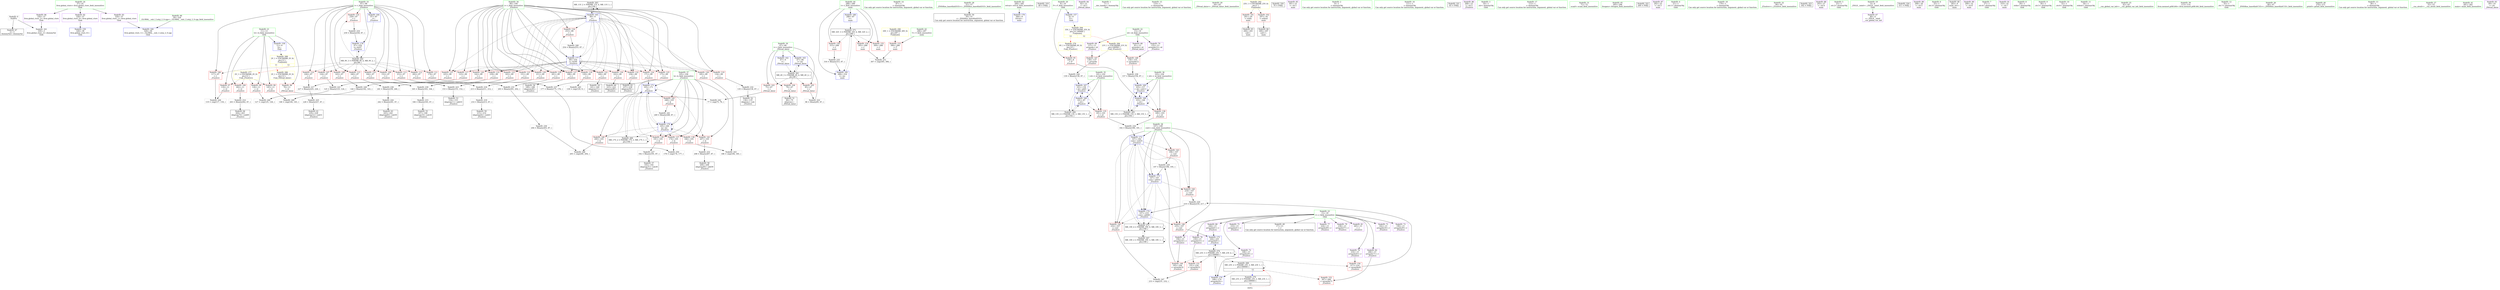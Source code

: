 digraph "SVFG" {
	label="SVFG";

	Node0x55ffcf26b590 [shape=record,color=grey,label="{NodeID: 0\nNullPtr}"];
	Node0x55ffcf26b590 -> Node0x55ffcf28c000[style=solid];
	Node0x55ffcf26b590 -> Node0x55ffcf293ea0[style=solid];
	Node0x55ffcf2a7a90 [shape=record,color=black,label="{NodeID: 263\nMR_11V_2 = PHI(MR_11V_4, MR_11V_1, )\npts\{100 \}\n}"];
	Node0x55ffcf2a7a90 -> Node0x55ffcf294210[style=dashed];
	Node0x55ffcf294e40 [shape=record,color=blue,label="{NodeID: 180\n288\<--87\nt\<--\nmain\n}"];
	Node0x55ffcf294e40 -> Node0x55ffcf2aa290[style=dashed];
	Node0x55ffcf28c9e0 [shape=record,color=red,label="{NodeID: 97\n118\<--11\n\<--Q\n_Z5solvev\n}"];
	Node0x55ffcf28c9e0 -> Node0x55ffcf290ae0[style=solid];
	Node0x55ffcf28a200 [shape=record,color=green,label="{NodeID: 14\n87\<--1\n\<--dummyObj\nCan only get source location for instruction, argument, global var or function.}"];
	Node0x55ffcf2ac6b0 [shape=record,color=yellow,style=double,label="{NodeID: 277\n2V_1 = ENCHI(MR_2V_0)\npts\{12 \}\nFun[_Z5solvev]}"];
	Node0x55ffcf2ac6b0 -> Node0x55ffcf28c9e0[style=dashed];
	Node0x55ffcf2ac6b0 -> Node0x55ffcf28cab0[style=dashed];
	Node0x55ffcf2ac6b0 -> Node0x55ffcf28cb80[style=dashed];
	Node0x55ffcf2ac6b0 -> Node0x55ffcf28cc50[style=dashed];
	Node0x55ffcf28c520 [shape=record,color=red,label="{NodeID: 111\n176\<--97\n\<--l\n_Z5solvev\n}"];
	Node0x55ffcf28c520 -> Node0x55ffcf299ad0[style=solid];
	Node0x55ffcf28aee0 [shape=record,color=green,label="{NodeID: 28\n51\<--57\n_ZNSt8ios_base4InitD1Ev\<--_ZNSt8ios_base4InitD1Ev_field_insensitive\n}"];
	Node0x55ffcf28aee0 -> Node0x55ffcf28d2f0[style=solid];
	Node0x55ffcf2920d0 [shape=record,color=red,label="{NodeID: 125\n175\<--99\n\<--i\n_Z5solvev\n}"];
	Node0x55ffcf2920d0 -> Node0x55ffcf299ad0[style=solid];
	Node0x55ffcf28bb90 [shape=record,color=green,label="{NodeID: 42\n284\<--285\nretval\<--retval_field_insensitive\nmain\n}"];
	Node0x55ffcf28bb90 -> Node0x55ffcf294d70[style=solid];
	Node0x55ffcf298450 [shape=record,color=grey,label="{NodeID: 222\n86 = Binary(85, 87, )\n}"];
	Node0x55ffcf298450 -> Node0x55ffcf294070[style=solid];
	Node0x55ffcf292c30 [shape=record,color=red,label="{NodeID: 139\n191\<--105\n\<--k\n_Z5solvev\n}"];
	Node0x55ffcf292c30 -> Node0x55ffcf298bd0[style=solid];
	Node0x55ffcf28d800 [shape=record,color=black,label="{NodeID: 56\n189\<--188\nidxprom28\<--\n_Z5solvev\n}"];
	Node0x55ffcefb72a0 [shape=record,color=black,label="{NodeID: 319\n49 = PHI()\n}"];
	Node0x55ffcf299950 [shape=record,color=grey,label="{NodeID: 236\n157 = Binary(156, 87, )\n}"];
	Node0x55ffcf299950 -> Node0x55ffcf294550[style=solid];
	Node0x55ffcf293790 [shape=record,color=red,label="{NodeID: 153\n306\<--286\n\<--T\nmain\n}"];
	Node0x55ffcf293790 -> Node0x55ffcf291560[style=solid];
	Node0x55ffcf28e360 [shape=record,color=purple,label="{NodeID: 70\n155\<--13\narrayidx12\<--id\n_Z5solvev\n}"];
	Node0x55ffcf28e360 -> Node0x55ffcf293380[style=solid];
	Node0x55ffcf2913e0 [shape=record,color=grey,label="{NodeID: 250\n178 = cmp(174, 177, )\n}"];
	Node0x55ffcf2943b0 [shape=record,color=blue,label="{NodeID: 167\n101\<--139\nl_id\<--add5\n_Z5solvev\n}"];
	Node0x55ffcf2943b0 -> Node0x55ffcf2928f0[style=dashed];
	Node0x55ffcf2943b0 -> Node0x55ffcf2942e0[style=dashed];
	Node0x55ffcf2943b0 -> Node0x55ffcf2943b0[style=dashed];
	Node0x55ffcf2943b0 -> Node0x55ffcf2a7f90[style=dashed];
	Node0x55ffcf28eec0 [shape=record,color=purple,label="{NodeID: 84\n82\<--21\n\<--.str.1\n_Z9read_datav\n}"];
	Node0x55ffcf27e430 [shape=record,color=green,label="{NodeID: 1\n7\<--1\n__dso_handle\<--dummyObj\nGlob }"];
	Node0x55ffcf2a7f90 [shape=record,color=black,label="{NodeID: 264\nMR_13V_2 = PHI(MR_13V_3, MR_13V_1, )\npts\{102 \}\n}"];
	Node0x55ffcf2a7f90 -> Node0x55ffcf2942e0[style=dashed];
	Node0x55ffcf2a7f90 -> Node0x55ffcf2943b0[style=dashed];
	Node0x55ffcf2a7f90 -> Node0x55ffcf2a7f90[style=dashed];
	Node0x55ffcf294f10 [shape=record,color=blue,label="{NodeID: 181\n288\<--316\nt\<--inc\nmain\n}"];
	Node0x55ffcf294f10 -> Node0x55ffcf2aa290[style=dashed];
	Node0x55ffcf28cab0 [shape=record,color=red,label="{NodeID: 98\n126\<--11\n\<--Q\n_Z5solvev\n}"];
	Node0x55ffcf28cab0 -> Node0x55ffcf290de0[style=solid];
	Node0x55ffcf28a290 [shape=record,color=green,label="{NodeID: 15\n110\<--1\n\<--dummyObj\nCan only get source location for instruction, argument, global var or function.}"];
	Node0x55ffcf28c5f0 [shape=record,color=red,label="{NodeID: 112\n202\<--97\n\<--l\n_Z5solvev\n}"];
	Node0x55ffcf28c5f0 -> Node0x55ffcf2991d0[style=solid];
	Node0x55ffcf28afe0 [shape=record,color=green,label="{NodeID: 29\n64\<--65\n_Z9read_datav\<--_Z9read_datav_field_insensitive\n}"];
	Node0x55ffcf2adc40 [shape=record,color=yellow,style=double,label="{NodeID: 292\n25V_1 = ENCHI(MR_25V_0)\npts\{1 \}\nFun[main]}"];
	Node0x55ffcf2adc40 -> Node0x55ffcf28cd20[style=dashed];
	Node0x55ffcf2adc40 -> Node0x55ffcf28cdf0[style=dashed];
	Node0x55ffcf2921a0 [shape=record,color=red,label="{NodeID: 126\n185\<--99\n\<--i\n_Z5solvev\n}"];
	Node0x55ffcf2921a0 -> Node0x55ffcf290960[style=solid];
	Node0x55ffcf28bc60 [shape=record,color=green,label="{NodeID: 43\n286\<--287\nT\<--T_field_insensitive\nmain\n}"];
	Node0x55ffcf28bc60 -> Node0x55ffcf293790[style=solid];
	Node0x55ffcf2985d0 [shape=record,color=grey,label="{NodeID: 223\n153 = Binary(151, 152, )\n}"];
	Node0x55ffcf2985d0 -> Node0x55ffcf28d590[style=solid];
	Node0x55ffcf292d00 [shape=record,color=red,label="{NodeID: 140\n200\<--105\n\<--k\n_Z5solvev\n}"];
	Node0x55ffcf292d00 -> Node0x55ffcf2910e0[style=solid];
	Node0x55ffcf28d8d0 [shape=record,color=black,label="{NodeID: 57\n193\<--192\nidxprom31\<--sub30\n_Z5solvev\n}"];
	Node0x55ffcf2bc3b0 [shape=record,color=black,label="{NodeID: 320\n70 = PHI()\n}"];
	Node0x55ffcf299ad0 [shape=record,color=grey,label="{NodeID: 237\n177 = Binary(175, 176, )\n}"];
	Node0x55ffcf299ad0 -> Node0x55ffcf2913e0[style=solid];
	Node0x55ffcf293860 [shape=record,color=red,label="{NodeID: 154\n305\<--288\n\<--t\nmain\n}"];
	Node0x55ffcf293860 -> Node0x55ffcf291560[style=solid];
	Node0x55ffcf28e430 [shape=record,color=purple,label="{NodeID: 71\n162\<--15\narrayidx16\<--r\n_Z5solvev\n}"];
	Node0x55ffcf291560 [shape=record,color=grey,label="{NodeID: 251\n307 = cmp(305, 306, )\n}"];
	Node0x55ffcf294480 [shape=record,color=blue,label="{NodeID: 168\n103\<--148\nr_id\<--\n_Z5solvev\n}"];
	Node0x55ffcf294480 -> Node0x55ffcf2929c0[style=dashed];
	Node0x55ffcf294480 -> Node0x55ffcf294480[style=dashed];
	Node0x55ffcf294480 -> Node0x55ffcf294550[style=dashed];
	Node0x55ffcf294480 -> Node0x55ffcf2a8490[style=dashed];
	Node0x55ffcf28ef90 [shape=record,color=purple,label="{NodeID: 85\n301\<--21\n\<--.str.1\nmain\n}"];
	Node0x55ffcf27ddb0 [shape=record,color=green,label="{NodeID: 2\n9\<--1\n\<--dummyObj\nCan only get source location for instruction, argument, global var or function.}"];
	Node0x55ffcf2a8490 [shape=record,color=black,label="{NodeID: 265\nMR_15V_2 = PHI(MR_15V_3, MR_15V_1, )\npts\{104 \}\n}"];
	Node0x55ffcf2a8490 -> Node0x55ffcf294480[style=dashed];
	Node0x55ffcf2a8490 -> Node0x55ffcf294550[style=dashed];
	Node0x55ffcf2a8490 -> Node0x55ffcf2a8490[style=dashed];
	Node0x55ffcf28cb80 [shape=record,color=red,label="{NodeID: 99\n145\<--11\n\<--Q\n_Z5solvev\n}"];
	Node0x55ffcf28cb80 -> Node0x55ffcf291260[style=solid];
	Node0x55ffcf28a320 [shape=record,color=green,label="{NodeID: 16\n111\<--1\n\<--dummyObj\nCan only get source location for instruction, argument, global var or function.}"];
	Node0x55ffcf28c6c0 [shape=record,color=red,label="{NodeID: 113\n212\<--97\n\<--l\n_Z5solvev\n}"];
	Node0x55ffcf28c6c0 -> Node0x55ffcf297e50[style=solid];
	Node0x55ffcf28b0e0 [shape=record,color=green,label="{NodeID: 30\n67\<--68\ni\<--i_field_insensitive\n_Z9read_datav\n}"];
	Node0x55ffcf28b0e0 -> Node0x55ffcf28cec0[style=solid];
	Node0x55ffcf28b0e0 -> Node0x55ffcf28cf90[style=solid];
	Node0x55ffcf28b0e0 -> Node0x55ffcf28d060[style=solid];
	Node0x55ffcf28b0e0 -> Node0x55ffcf293fa0[style=solid];
	Node0x55ffcf28b0e0 -> Node0x55ffcf294070[style=solid];
	Node0x55ffcf292270 [shape=record,color=red,label="{NodeID: 127\n188\<--99\n\<--i\n_Z5solvev\n}"];
	Node0x55ffcf292270 -> Node0x55ffcf28d800[style=solid];
	Node0x55ffcf28bd30 [shape=record,color=green,label="{NodeID: 44\n288\<--289\nt\<--t_field_insensitive\nmain\n}"];
	Node0x55ffcf28bd30 -> Node0x55ffcf293860[style=solid];
	Node0x55ffcf28bd30 -> Node0x55ffcf293930[style=solid];
	Node0x55ffcf28bd30 -> Node0x55ffcf293a00[style=solid];
	Node0x55ffcf28bd30 -> Node0x55ffcf294e40[style=solid];
	Node0x55ffcf28bd30 -> Node0x55ffcf294f10[style=solid];
	Node0x55ffcf298750 [shape=record,color=grey,label="{NodeID: 224\n242 = Binary(241, 87, )\n}"];
	Node0x55ffcf298750 -> Node0x55ffcf28ddb0[style=solid];
	Node0x55ffcf292dd0 [shape=record,color=red,label="{NodeID: 141\n207\<--105\n\<--k\n_Z5solvev\n}"];
	Node0x55ffcf292dd0 -> Node0x55ffcf2994d0[style=solid];
	Node0x55ffcf28d9a0 [shape=record,color=black,label="{NodeID: 58\n209\<--208\nidxprom40\<--add39\n_Z5solvev\n}"];
	Node0x55ffcf2bc4b0 [shape=record,color=black,label="{NodeID: 321\n83 = PHI()\n}"];
	Node0x55ffcf299c50 [shape=record,color=grey,label="{NodeID: 238\n241 = Binary(239, 240, )\n}"];
	Node0x55ffcf299c50 -> Node0x55ffcf298750[style=solid];
	Node0x55ffcf293930 [shape=record,color=red,label="{NodeID: 155\n309\<--288\n\<--t\nmain\n}"];
	Node0x55ffcf28e500 [shape=record,color=purple,label="{NodeID: 72\n168\<--15\narrayidx20\<--r\n_Z5solvev\n}"];
	Node0x55ffcf28e500 -> Node0x55ffcf294620[style=solid];
	Node0x55ffcf294550 [shape=record,color=blue,label="{NodeID: 169\n103\<--157\nr_id\<--sub13\n_Z5solvev\n}"];
	Node0x55ffcf294550 -> Node0x55ffcf2929c0[style=dashed];
	Node0x55ffcf294550 -> Node0x55ffcf294480[style=dashed];
	Node0x55ffcf294550 -> Node0x55ffcf294550[style=dashed];
	Node0x55ffcf294550 -> Node0x55ffcf2a8490[style=dashed];
	Node0x55ffcf28f060 [shape=record,color=purple,label="{NodeID: 86\n268\<--23\n\<--.str.2\n_Z5solvev\n}"];
	Node0x55ffcf289420 [shape=record,color=green,label="{NodeID: 3\n19\<--1\n.str\<--dummyObj\nGlob }"];
	Node0x55ffcf2a8990 [shape=record,color=black,label="{NodeID: 266\nMR_17V_2 = PHI(MR_17V_3, MR_17V_1, )\npts\{106 \}\n}"];
	Node0x55ffcf2a8990 -> Node0x55ffcf2946f0[style=dashed];
	Node0x55ffcf2a8990 -> Node0x55ffcf2a8990[style=dashed];
	Node0x55ffcf28cc50 [shape=record,color=red,label="{NodeID: 100\n262\<--11\n\<--Q\n_Z5solvev\n}"];
	Node0x55ffcf28cc50 -> Node0x55ffcf297890[style=solid];
	Node0x55ffcf28a3e0 [shape=record,color=green,label="{NodeID: 17\n112\<--1\n\<--dummyObj\nCan only get source location for instruction, argument, global var or function.}"];
	Node0x55ffcf28c790 [shape=record,color=red,label="{NodeID: 114\n226\<--97\n\<--l\n_Z5solvev\n}"];
	Node0x55ffcf28c790 -> Node0x55ffcf297cd0[style=solid];
	Node0x55ffcf28b1b0 [shape=record,color=green,label="{NodeID: 31\n71\<--72\nscanf\<--scanf_field_insensitive\n}"];
	Node0x55ffcf2ade00 [shape=record,color=yellow,style=double,label="{NodeID: 294\n35V_1 = ENCHI(MR_35V_0)\npts\{10 140000 \}\nFun[main]|{<s0>12|<s1>12}}"];
	Node0x55ffcf2ade00:s0 -> Node0x55ffcf2abb90[style=dashed,color=red];
	Node0x55ffcf2ade00:s1 -> Node0x55ffcf2ad4e0[style=dashed,color=red];
	Node0x55ffcf292340 [shape=record,color=red,label="{NodeID: 128\n201\<--99\n\<--i\n_Z5solvev\n}"];
	Node0x55ffcf292340 -> Node0x55ffcf2991d0[style=solid];
	Node0x55ffcf28be00 [shape=record,color=green,label="{NodeID: 45\n295\<--296\nfreopen\<--freopen_field_insensitive\n}"];
	Node0x55ffcf2988d0 [shape=record,color=grey,label="{NodeID: 225\n228 = Binary(227, 87, )\n}"];
	Node0x55ffcf2988d0 -> Node0x55ffcf28dc10[style=solid];
	Node0x55ffcf292ea0 [shape=record,color=red,label="{NodeID: 142\n248\<--105\n\<--k\n_Z5solvev\n}"];
	Node0x55ffcf292ea0 -> Node0x55ffcf29a0d0[style=solid];
	Node0x55ffcf28da70 [shape=record,color=black,label="{NodeID: 59\n215\<--214\nidxprom44\<--sub43\n_Z5solvev\n}"];
	Node0x55ffcf2bc5b0 [shape=record,color=black,label="{NodeID: 322\n269 = PHI()\n}"];
	Node0x55ffcf299dd0 [shape=record,color=grey,label="{NodeID: 239\n165 = Binary(163, 164, )\n}"];
	Node0x55ffcf299dd0 -> Node0x55ffcf2979d0[style=solid];
	Node0x55ffcf293a00 [shape=record,color=red,label="{NodeID: 156\n315\<--288\n\<--t\nmain\n}"];
	Node0x55ffcf293a00 -> Node0x55ffcf2997d0[style=solid];
	Node0x55ffcf28e5d0 [shape=record,color=purple,label="{NodeID: 73\n190\<--15\narrayidx29\<--r\n_Z5solvev\n}"];
	Node0x55ffcf294620 [shape=record,color=blue,label="{NodeID: 170\n168\<--170\narrayidx20\<--\n_Z5solvev\n}"];
	Node0x55ffcf294620 -> Node0x55ffcf2ab190[style=dashed];
	Node0x55ffcf28f130 [shape=record,color=purple,label="{NodeID: 87\n292\<--25\n\<--.str.3\nmain\n}"];
	Node0x55ffcf2894b0 [shape=record,color=green,label="{NodeID: 4\n21\<--1\n.str.1\<--dummyObj\nGlob }"];
	Node0x55ffcf2a8e90 [shape=record,color=black,label="{NodeID: 267\nMR_19V_2 = PHI(MR_19V_3, MR_19V_1, )\npts\{108 \}\n}"];
	Node0x55ffcf2a8e90 -> Node0x55ffcf2a8e90[style=dashed];
	Node0x55ffcf2a8e90 -> Node0x55ffcf2aac90[style=dashed];
	Node0x55ffcf28cd20 [shape=record,color=red,label="{NodeID: 101\n291\<--29\n\<--stdin\nmain\n}"];
	Node0x55ffcf28cd20 -> Node0x55ffcf28df50[style=solid];
	Node0x55ffcf28a4e0 [shape=record,color=green,label="{NodeID: 18\n170\<--1\n\<--dummyObj\nCan only get source location for instruction, argument, global var or function.}"];
	Node0x55ffcf291930 [shape=record,color=red,label="{NodeID: 115\n240\<--97\n\<--l\n_Z5solvev\n}"];
	Node0x55ffcf291930 -> Node0x55ffcf299c50[style=solid];
	Node0x55ffcf28b2b0 [shape=record,color=green,label="{NodeID: 32\n94\<--95\n_Z5solvev\<--_Z5solvev_field_insensitive\n}"];
	Node0x55ffcf292410 [shape=record,color=red,label="{NodeID: 129\n211\<--99\n\<--i\n_Z5solvev\n}"];
	Node0x55ffcf292410 -> Node0x55ffcf297e50[style=solid];
	Node0x55ffcf28bf00 [shape=record,color=green,label="{NodeID: 46\n39\<--324\n_GLOBAL__sub_I_Lutyj_2_0.cpp\<--_GLOBAL__sub_I_Lutyj_2_0.cpp_field_insensitive\n}"];
	Node0x55ffcf28bf00 -> Node0x55ffcf293da0[style=solid];
	Node0x55ffcf298a50 [shape=record,color=grey,label="{NodeID: 226\n139 = Binary(138, 87, )\n}"];
	Node0x55ffcf298a50 -> Node0x55ffcf2943b0[style=solid];
	Node0x55ffcf292f70 [shape=record,color=red,label="{NodeID: 143\n196\<--107\n\<--cost\n_Z5solvev\n}"];
	Node0x55ffcf292f70 -> Node0x55ffcf298ed0[style=solid];
	Node0x55ffcf28db40 [shape=record,color=black,label="{NodeID: 60\n223\<--222\nidxprom48\<--\n_Z5solvev\n}"];
	Node0x55ffcf2bc6b0 [shape=record,color=black,label="{NodeID: 323\n302 = PHI()\n}"];
	Node0x55ffcf299f50 [shape=record,color=grey,label="{NodeID: 240\n254 = Binary(253, 87, )\n}"];
	Node0x55ffcf299f50 -> Node0x55ffcf294bd0[style=solid];
	Node0x55ffcf293ad0 [shape=record,color=blue,label="{NodeID: 157\n8\<--9\nP\<--\nGlob }"];
	Node0x55ffcf293ad0 -> Node0x55ffcf2ade00[style=dashed];
	Node0x55ffcf28e6a0 [shape=record,color=purple,label="{NodeID: 74\n194\<--15\narrayidx32\<--r\n_Z5solvev\n}"];
	Node0x55ffcf28e6a0 -> Node0x55ffcf293450[style=solid];
	Node0x55ffcf2946f0 [shape=record,color=blue,label="{NodeID: 171\n105\<--171\nk\<--\n_Z5solvev\n}"];
	Node0x55ffcf2946f0 -> Node0x55ffcf292a90[style=dashed];
	Node0x55ffcf2946f0 -> Node0x55ffcf292b60[style=dashed];
	Node0x55ffcf2946f0 -> Node0x55ffcf292c30[style=dashed];
	Node0x55ffcf2946f0 -> Node0x55ffcf292d00[style=dashed];
	Node0x55ffcf2946f0 -> Node0x55ffcf292dd0[style=dashed];
	Node0x55ffcf2946f0 -> Node0x55ffcf292ea0[style=dashed];
	Node0x55ffcf2946f0 -> Node0x55ffcf2946f0[style=dashed];
	Node0x55ffcf2946f0 -> Node0x55ffcf294b00[style=dashed];
	Node0x55ffcf2946f0 -> Node0x55ffcf2a8990[style=dashed];
	Node0x55ffcf28f200 [shape=record,color=purple,label="{NodeID: 88\n293\<--27\n\<--.str.4\nmain\n}"];
	Node0x55ffcf289540 [shape=record,color=green,label="{NodeID: 5\n23\<--1\n.str.2\<--dummyObj\nGlob }"];
	Node0x55ffcf2a9390 [shape=record,color=black,label="{NodeID: 268\nMR_23V_2 = PHI(MR_23V_3, MR_23V_1, )\npts\{180000 \}\n|{|<s3>12}}"];
	Node0x55ffcf2a9390 -> Node0x55ffcf2936c0[style=dashed];
	Node0x55ffcf2a9390 -> Node0x55ffcf294620[style=dashed];
	Node0x55ffcf2a9390 -> Node0x55ffcf2a9390[style=dashed];
	Node0x55ffcf2a9390:s3 -> Node0x55ffcf2a9d90[style=dashed,color=blue];
	Node0x55ffcf28cdf0 [shape=record,color=red,label="{NodeID: 102\n297\<--34\n\<--stdout\nmain\n}"];
	Node0x55ffcf28cdf0 -> Node0x55ffcf28e020[style=solid];
	Node0x55ffcf28a5e0 [shape=record,color=green,label="{NodeID: 19\n4\<--6\n_ZStL8__ioinit\<--_ZStL8__ioinit_field_insensitive\nGlob }"];
	Node0x55ffcf28a5e0 -> Node0x55ffcf28e0f0[style=solid];
	Node0x55ffcf2919c0 [shape=record,color=red,label="{NodeID: 116\n258\<--97\n\<--l\n_Z5solvev\n}"];
	Node0x55ffcf2919c0 -> Node0x55ffcf297b50[style=solid];
	Node0x55ffcf28b3b0 [shape=record,color=green,label="{NodeID: 33\n97\<--98\nl\<--l_field_insensitive\n_Z5solvev\n}"];
	Node0x55ffcf28b3b0 -> Node0x55ffcf28c110[style=solid];
	Node0x55ffcf28b3b0 -> Node0x55ffcf28c1e0[style=solid];
	Node0x55ffcf28b3b0 -> Node0x55ffcf28c2b0[style=solid];
	Node0x55ffcf28b3b0 -> Node0x55ffcf28c380[style=solid];
	Node0x55ffcf28b3b0 -> Node0x55ffcf28c450[style=solid];
	Node0x55ffcf28b3b0 -> Node0x55ffcf28c520[style=solid];
	Node0x55ffcf28b3b0 -> Node0x55ffcf28c5f0[style=solid];
	Node0x55ffcf28b3b0 -> Node0x55ffcf28c6c0[style=solid];
	Node0x55ffcf28b3b0 -> Node0x55ffcf28c790[style=solid];
	Node0x55ffcf28b3b0 -> Node0x55ffcf291930[style=solid];
	Node0x55ffcf28b3b0 -> Node0x55ffcf2919c0[style=solid];
	Node0x55ffcf28b3b0 -> Node0x55ffcf294140[style=solid];
	Node0x55ffcf28b3b0 -> Node0x55ffcf294ca0[style=solid];
	Node0x55ffcf2924e0 [shape=record,color=red,label="{NodeID: 130\n222\<--99\n\<--i\n_Z5solvev\n}"];
	Node0x55ffcf2924e0 -> Node0x55ffcf28db40[style=solid];
	Node0x55ffcf28c000 [shape=record,color=black,label="{NodeID: 47\n2\<--3\ndummyVal\<--dummyVal\n}"];
	Node0x55ffcf298bd0 [shape=record,color=grey,label="{NodeID: 227\n192 = Binary(191, 87, )\n}"];
	Node0x55ffcf298bd0 -> Node0x55ffcf28d8d0[style=solid];
	Node0x55ffcf293040 [shape=record,color=red,label="{NodeID: 144\n218\<--107\n\<--cost\n_Z5solvev\n}"];
	Node0x55ffcf293040 -> Node0x55ffcf298150[style=solid];
	Node0x55ffcf28dc10 [shape=record,color=black,label="{NodeID: 61\n229\<--228\nidxprom52\<--sub51\n_Z5solvev\n}"];
	Node0x55ffcf2bc7b0 [shape=record,color=black,label="{NodeID: 324\n311 = PHI()\n}"];
	Node0x55ffcf29a0d0 [shape=record,color=grey,label="{NodeID: 241\n249 = Binary(248, 87, )\n}"];
	Node0x55ffcf29a0d0 -> Node0x55ffcf294b00[style=solid];
	Node0x55ffcf293ba0 [shape=record,color=blue,label="{NodeID: 158\n11\<--9\nQ\<--\nGlob }"];
	Node0x55ffcf293ba0 -> Node0x55ffcf2ad890[style=dashed];
	Node0x55ffcf28e770 [shape=record,color=purple,label="{NodeID: 75\n210\<--15\narrayidx41\<--r\n_Z5solvev\n}"];
	Node0x55ffcf2947c0 [shape=record,color=blue,label="{NodeID: 172\n107\<--182\ncost\<--sub25\n_Z5solvev\n}"];
	Node0x55ffcf2947c0 -> Node0x55ffcf292f70[style=dashed];
	Node0x55ffcf2947c0 -> Node0x55ffcf293040[style=dashed];
	Node0x55ffcf2947c0 -> Node0x55ffcf293110[style=dashed];
	Node0x55ffcf2947c0 -> Node0x55ffcf2931e0[style=dashed];
	Node0x55ffcf2947c0 -> Node0x55ffcf294890[style=dashed];
	Node0x55ffcf2947c0 -> Node0x55ffcf294960[style=dashed];
	Node0x55ffcf2947c0 -> Node0x55ffcf2aac90[style=dashed];
	Node0x55ffcf28f2d0 [shape=record,color=purple,label="{NodeID: 89\n298\<--30\n\<--.str.5\nmain\n}"];
	Node0x55ffcf2895d0 [shape=record,color=green,label="{NodeID: 6\n25\<--1\n.str.3\<--dummyObj\nGlob }"];
	Node0x55ffcf28cec0 [shape=record,color=red,label="{NodeID: 103\n75\<--67\n\<--i\n_Z9read_datav\n}"];
	Node0x55ffcf28cec0 -> Node0x55ffcf29a250[style=solid];
	Node0x55ffcf28a6e0 [shape=record,color=green,label="{NodeID: 20\n8\<--10\nP\<--P_field_insensitive\nGlob }"];
	Node0x55ffcf28a6e0 -> Node0x55ffcf28f840[style=solid];
	Node0x55ffcf28a6e0 -> Node0x55ffcf293ad0[style=solid];
	Node0x55ffcf291a50 [shape=record,color=red,label="{NodeID: 117\n123\<--99\n\<--i\n_Z5solvev\n}"];
	Node0x55ffcf291a50 -> Node0x55ffcf2982d0[style=solid];
	Node0x55ffcf28b480 [shape=record,color=green,label="{NodeID: 34\n99\<--100\ni\<--i_field_insensitive\n_Z5solvev\n}"];
	Node0x55ffcf28b480 -> Node0x55ffcf291a50[style=solid];
	Node0x55ffcf28b480 -> Node0x55ffcf291b20[style=solid];
	Node0x55ffcf28b480 -> Node0x55ffcf291bf0[style=solid];
	Node0x55ffcf28b480 -> Node0x55ffcf291cc0[style=solid];
	Node0x55ffcf28b480 -> Node0x55ffcf291d90[style=solid];
	Node0x55ffcf28b480 -> Node0x55ffcf291e60[style=solid];
	Node0x55ffcf28b480 -> Node0x55ffcf291f30[style=solid];
	Node0x55ffcf28b480 -> Node0x55ffcf292000[style=solid];
	Node0x55ffcf28b480 -> Node0x55ffcf2920d0[style=solid];
	Node0x55ffcf28b480 -> Node0x55ffcf2921a0[style=solid];
	Node0x55ffcf28b480 -> Node0x55ffcf292270[style=solid];
	Node0x55ffcf28b480 -> Node0x55ffcf292340[style=solid];
	Node0x55ffcf28b480 -> Node0x55ffcf292410[style=solid];
	Node0x55ffcf28b480 -> Node0x55ffcf2924e0[style=solid];
	Node0x55ffcf28b480 -> Node0x55ffcf2925b0[style=solid];
	Node0x55ffcf28b480 -> Node0x55ffcf292680[style=solid];
	Node0x55ffcf28b480 -> Node0x55ffcf292750[style=solid];
	Node0x55ffcf28b480 -> Node0x55ffcf292820[style=solid];
	Node0x55ffcf28b480 -> Node0x55ffcf294210[style=solid];
	Node0x55ffcf28b480 -> Node0x55ffcf294bd0[style=solid];
	Node0x55ffcf297890 [shape=record,color=grey,label="{NodeID: 214\n263 = Binary(262, 87, )\n}"];
	Node0x55ffcf297890 -> Node0x55ffcf28de80[style=solid];
	Node0x55ffcf2925b0 [shape=record,color=red,label="{NodeID: 131\n225\<--99\n\<--i\n_Z5solvev\n}"];
	Node0x55ffcf2925b0 -> Node0x55ffcf297cd0[style=solid];
	Node0x55ffcf28d120 [shape=record,color=black,label="{NodeID: 48\n283\<--9\nmain_ret\<--\nmain\n}"];
	Node0x55ffcf298d50 [shape=record,color=grey,label="{NodeID: 228\n144 = Binary(142, 143, )\n}"];
	Node0x55ffcf298d50 -> Node0x55ffcf291260[style=solid];
	Node0x55ffcf293110 [shape=record,color=red,label="{NodeID: 145\n232\<--107\n\<--cost\n_Z5solvev\n}"];
	Node0x55ffcf293110 -> Node0x55ffcf290f60[style=solid];
	Node0x55ffcf28dce0 [shape=record,color=black,label="{NodeID: 62\n237\<--236\nidxprom56\<--\n_Z5solvev\n}"];
	Node0x55ffcf29a250 [shape=record,color=grey,label="{NodeID: 242\n77 = cmp(75, 76, )\n}"];
	Node0x55ffcf293ca0 [shape=record,color=blue,label="{NodeID: 159\n328\<--38\nllvm.global_ctors_0\<--\nGlob }"];
	Node0x55ffcf28e840 [shape=record,color=purple,label="{NodeID: 76\n216\<--15\narrayidx45\<--r\n_Z5solvev\n}"];
	Node0x55ffcf28e840 -> Node0x55ffcf293520[style=solid];
	Node0x55ffcf294890 [shape=record,color=blue,label="{NodeID: 173\n107\<--197\ncost\<--add33\n_Z5solvev\n}"];
	Node0x55ffcf294890 -> Node0x55ffcf293040[style=dashed];
	Node0x55ffcf294890 -> Node0x55ffcf293110[style=dashed];
	Node0x55ffcf294890 -> Node0x55ffcf2931e0[style=dashed];
	Node0x55ffcf294890 -> Node0x55ffcf294960[style=dashed];
	Node0x55ffcf294890 -> Node0x55ffcf2aac90[style=dashed];
	Node0x55ffcf28f3a0 [shape=record,color=purple,label="{NodeID: 90\n299\<--32\n\<--.str.6\nmain\n}"];
	Node0x55ffcf289e10 [shape=record,color=green,label="{NodeID: 7\n27\<--1\n.str.4\<--dummyObj\nGlob }"];
	Node0x55ffcf2a9d90 [shape=record,color=black,label="{NodeID: 270\nMR_23V_2 = PHI(MR_23V_3, MR_23V_1, )\npts\{180000 \}\n|{<s0>12}}"];
	Node0x55ffcf2a9d90:s0 -> Node0x55ffcf2a9390[style=dashed,color=red];
	Node0x55ffcf28cf90 [shape=record,color=red,label="{NodeID: 104\n79\<--67\n\<--i\n_Z9read_datav\n}"];
	Node0x55ffcf28cf90 -> Node0x55ffcf28d3f0[style=solid];
	Node0x55ffcf28a7e0 [shape=record,color=green,label="{NodeID: 21\n11\<--12\nQ\<--Q_field_insensitive\nGlob }"];
	Node0x55ffcf28a7e0 -> Node0x55ffcf28c910[style=solid];
	Node0x55ffcf28a7e0 -> Node0x55ffcf28c9e0[style=solid];
	Node0x55ffcf28a7e0 -> Node0x55ffcf28cab0[style=solid];
	Node0x55ffcf28a7e0 -> Node0x55ffcf28cb80[style=solid];
	Node0x55ffcf28a7e0 -> Node0x55ffcf28cc50[style=solid];
	Node0x55ffcf28a7e0 -> Node0x55ffcf293ba0[style=solid];
	Node0x55ffcf2ad4e0 [shape=record,color=yellow,style=double,label="{NodeID: 284\n21V_1 = ENCHI(MR_21V_0)\npts\{140000 \}\nFun[_Z5solvev]}"];
	Node0x55ffcf2ad4e0 -> Node0x55ffcf2932b0[style=dashed];
	Node0x55ffcf2ad4e0 -> Node0x55ffcf293380[style=dashed];
	Node0x55ffcf291b20 [shape=record,color=red,label="{NodeID: 118\n129\<--99\n\<--i\n_Z5solvev\n}"];
	Node0x55ffcf291b20 -> Node0x55ffcf290c60[style=solid];
	Node0x55ffcf28b550 [shape=record,color=green,label="{NodeID: 35\n101\<--102\nl_id\<--l_id_field_insensitive\n_Z5solvev\n}"];
	Node0x55ffcf28b550 -> Node0x55ffcf2928f0[style=solid];
	Node0x55ffcf28b550 -> Node0x55ffcf2942e0[style=solid];
	Node0x55ffcf28b550 -> Node0x55ffcf2943b0[style=solid];
	Node0x55ffcf2979d0 [shape=record,color=grey,label="{NodeID: 215\n166 = Binary(165, 87, )\n}"];
	Node0x55ffcf2979d0 -> Node0x55ffcf28d730[style=solid];
	Node0x55ffcf292680 [shape=record,color=red,label="{NodeID: 132\n236\<--99\n\<--i\n_Z5solvev\n}"];
	Node0x55ffcf292680 -> Node0x55ffcf28dce0[style=solid];
	Node0x55ffcf28d1f0 [shape=record,color=black,label="{NodeID: 49\n17\<--15\n\<--r\nCan only get source location for instruction, argument, global var or function.}"];
	Node0x55ffcf298ed0 [shape=record,color=grey,label="{NodeID: 229\n197 = Binary(196, 195, )\n}"];
	Node0x55ffcf298ed0 -> Node0x55ffcf294890[style=solid];
	Node0x55ffcf2931e0 [shape=record,color=red,label="{NodeID: 146\n235\<--107\n\<--cost\n_Z5solvev\n}"];
	Node0x55ffcf2931e0 -> Node0x55ffcf294a30[style=solid];
	Node0x55ffcf28ddb0 [shape=record,color=black,label="{NodeID: 63\n243\<--242\nidxprom60\<--sub59\n_Z5solvev\n}"];
	Node0x55ffcf290960 [shape=record,color=grey,label="{NodeID: 243\n186 = cmp(184, 185, )\n}"];
	Node0x55ffcf293da0 [shape=record,color=blue,label="{NodeID: 160\n329\<--39\nllvm.global_ctors_1\<--_GLOBAL__sub_I_Lutyj_2_0.cpp\nGlob }"];
	Node0x55ffcf28e910 [shape=record,color=purple,label="{NodeID: 77\n224\<--15\narrayidx49\<--r\n_Z5solvev\n}"];
	Node0x55ffcf294960 [shape=record,color=blue,label="{NodeID: 174\n107\<--219\ncost\<--add46\n_Z5solvev\n}"];
	Node0x55ffcf294960 -> Node0x55ffcf293110[style=dashed];
	Node0x55ffcf294960 -> Node0x55ffcf2931e0[style=dashed];
	Node0x55ffcf294960 -> Node0x55ffcf2aac90[style=dashed];
	Node0x55ffcf28f470 [shape=record,color=purple,label="{NodeID: 91\n310\<--35\n\<--.str.7\nmain\n}"];
	Node0x55ffcf289ea0 [shape=record,color=green,label="{NodeID: 8\n29\<--1\nstdin\<--dummyObj\nGlob }"];
	Node0x55ffcf2aa290 [shape=record,color=black,label="{NodeID: 271\nMR_32V_3 = PHI(MR_32V_4, MR_32V_2, )\npts\{289 \}\n}"];
	Node0x55ffcf2aa290 -> Node0x55ffcf293860[style=dashed];
	Node0x55ffcf2aa290 -> Node0x55ffcf293930[style=dashed];
	Node0x55ffcf2aa290 -> Node0x55ffcf293a00[style=dashed];
	Node0x55ffcf2aa290 -> Node0x55ffcf294f10[style=dashed];
	Node0x55ffcf28d060 [shape=record,color=red,label="{NodeID: 105\n85\<--67\n\<--i\n_Z9read_datav\n}"];
	Node0x55ffcf28d060 -> Node0x55ffcf298450[style=solid];
	Node0x55ffcf28a8e0 [shape=record,color=green,label="{NodeID: 22\n13\<--14\nid\<--id_field_insensitive\nGlob }"];
	Node0x55ffcf28a8e0 -> Node0x55ffcf28e1c0[style=solid];
	Node0x55ffcf28a8e0 -> Node0x55ffcf28e290[style=solid];
	Node0x55ffcf28a8e0 -> Node0x55ffcf28e360[style=solid];
	Node0x55ffcf291bf0 [shape=record,color=red,label="{NodeID: 119\n134\<--99\n\<--i\n_Z5solvev\n}"];
	Node0x55ffcf291bf0 -> Node0x55ffcf299350[style=solid];
	Node0x55ffcf28b620 [shape=record,color=green,label="{NodeID: 36\n103\<--104\nr_id\<--r_id_field_insensitive\n_Z5solvev\n}"];
	Node0x55ffcf28b620 -> Node0x55ffcf2929c0[style=solid];
	Node0x55ffcf28b620 -> Node0x55ffcf294480[style=solid];
	Node0x55ffcf28b620 -> Node0x55ffcf294550[style=solid];
	Node0x55ffcf297b50 [shape=record,color=grey,label="{NodeID: 216\n259 = Binary(258, 87, )\n}"];
	Node0x55ffcf297b50 -> Node0x55ffcf294ca0[style=solid];
	Node0x55ffcf292750 [shape=record,color=red,label="{NodeID: 133\n239\<--99\n\<--i\n_Z5solvev\n}"];
	Node0x55ffcf292750 -> Node0x55ffcf299c50[style=solid];
	Node0x55ffcf28d2f0 [shape=record,color=black,label="{NodeID: 50\n50\<--51\n\<--_ZNSt8ios_base4InitD1Ev\nCan only get source location for instruction, argument, global var or function.}"];
	Node0x55ffcf299050 [shape=record,color=grey,label="{NodeID: 230\n204 = Binary(203, 87, )\n}"];
	Node0x55ffcf299050 -> Node0x55ffcf2910e0[style=solid];
	Node0x55ffcf2932b0 [shape=record,color=red,label="{NodeID: 147\n138\<--137\n\<--arrayidx\n_Z5solvev\n}"];
	Node0x55ffcf2932b0 -> Node0x55ffcf298a50[style=solid];
	Node0x55ffcf28de80 [shape=record,color=black,label="{NodeID: 64\n264\<--263\nidxprom70\<--sub69\n_Z5solvev\n}"];
	Node0x55ffcf290ae0 [shape=record,color=grey,label="{NodeID: 244\n119 = cmp(117, 118, )\n}"];
	Node0x55ffcf293ea0 [shape=record,color=blue, style = dotted,label="{NodeID: 161\n330\<--3\nllvm.global_ctors_2\<--dummyVal\nGlob }"];
	Node0x55ffcf28e9e0 [shape=record,color=purple,label="{NodeID: 78\n230\<--15\narrayidx53\<--r\n_Z5solvev\n}"];
	Node0x55ffcf28e9e0 -> Node0x55ffcf2935f0[style=solid];
	Node0x55ffcf294a30 [shape=record,color=blue,label="{NodeID: 175\n244\<--235\narrayidx61\<--\n_Z5solvev\n}"];
	Node0x55ffcf294a30 -> Node0x55ffcf2ab190[style=dashed];
	Node0x55ffcf28f540 [shape=record,color=purple,label="{NodeID: 92\n328\<--37\nllvm.global_ctors_0\<--llvm.global_ctors\nGlob }"];
	Node0x55ffcf28f540 -> Node0x55ffcf293ca0[style=solid];
	Node0x55ffcf289f30 [shape=record,color=green,label="{NodeID: 9\n30\<--1\n.str.5\<--dummyObj\nGlob }"];
	Node0x55ffcf28c110 [shape=record,color=red,label="{NodeID: 106\n117\<--97\n\<--l\n_Z5solvev\n}"];
	Node0x55ffcf28c110 -> Node0x55ffcf290ae0[style=solid];
	Node0x55ffcf28a9e0 [shape=record,color=green,label="{NodeID: 23\n15\<--18\nr\<--r_field_insensitive\nGlob }"];
	Node0x55ffcf28a9e0 -> Node0x55ffcf28d1f0[style=solid];
	Node0x55ffcf28a9e0 -> Node0x55ffcf28e430[style=solid];
	Node0x55ffcf28a9e0 -> Node0x55ffcf28e500[style=solid];
	Node0x55ffcf28a9e0 -> Node0x55ffcf28e5d0[style=solid];
	Node0x55ffcf28a9e0 -> Node0x55ffcf28e6a0[style=solid];
	Node0x55ffcf28a9e0 -> Node0x55ffcf28e770[style=solid];
	Node0x55ffcf28a9e0 -> Node0x55ffcf28e840[style=solid];
	Node0x55ffcf28a9e0 -> Node0x55ffcf28e910[style=solid];
	Node0x55ffcf28a9e0 -> Node0x55ffcf28e9e0[style=solid];
	Node0x55ffcf28a9e0 -> Node0x55ffcf28eab0[style=solid];
	Node0x55ffcf28a9e0 -> Node0x55ffcf28eb80[style=solid];
	Node0x55ffcf28a9e0 -> Node0x55ffcf28ec50[style=solid];
	Node0x55ffcf28a9e0 -> Node0x55ffcf28ed20[style=solid];
	Node0x55ffcf2ad6a0 [shape=record,color=yellow,style=double,label="{NodeID: 286\n2V_1 = ENCHI(MR_2V_0)\npts\{12 \}\nFun[_Z9read_datav]}"];
	Node0x55ffcf2ad6a0 -> Node0x55ffcf28c910[style=dashed];
	Node0x55ffcf291cc0 [shape=record,color=red,label="{NodeID: 120\n142\<--99\n\<--i\n_Z5solvev\n}"];
	Node0x55ffcf291cc0 -> Node0x55ffcf298d50[style=solid];
	Node0x55ffcf28b6f0 [shape=record,color=green,label="{NodeID: 37\n105\<--106\nk\<--k_field_insensitive\n_Z5solvev\n}"];
	Node0x55ffcf28b6f0 -> Node0x55ffcf292a90[style=solid];
	Node0x55ffcf28b6f0 -> Node0x55ffcf292b60[style=solid];
	Node0x55ffcf28b6f0 -> Node0x55ffcf292c30[style=solid];
	Node0x55ffcf28b6f0 -> Node0x55ffcf292d00[style=solid];
	Node0x55ffcf28b6f0 -> Node0x55ffcf292dd0[style=solid];
	Node0x55ffcf28b6f0 -> Node0x55ffcf292ea0[style=solid];
	Node0x55ffcf28b6f0 -> Node0x55ffcf2946f0[style=solid];
	Node0x55ffcf28b6f0 -> Node0x55ffcf294b00[style=solid];
	Node0x55ffcf297cd0 [shape=record,color=grey,label="{NodeID: 217\n227 = Binary(225, 226, )\n}"];
	Node0x55ffcf297cd0 -> Node0x55ffcf2988d0[style=solid];
	Node0x55ffcf292820 [shape=record,color=red,label="{NodeID: 134\n253\<--99\n\<--i\n_Z5solvev\n}"];
	Node0x55ffcf292820 -> Node0x55ffcf299f50[style=solid];
	Node0x55ffcf28d3f0 [shape=record,color=black,label="{NodeID: 51\n80\<--79\nidxprom\<--\n_Z9read_datav\n}"];
	Node0x55ffcf2991d0 [shape=record,color=grey,label="{NodeID: 231\n203 = Binary(201, 202, )\n}"];
	Node0x55ffcf2991d0 -> Node0x55ffcf299050[style=solid];
	Node0x55ffcf293380 [shape=record,color=red,label="{NodeID: 148\n156\<--155\n\<--arrayidx12\n_Z5solvev\n}"];
	Node0x55ffcf293380 -> Node0x55ffcf299950[style=solid];
	Node0x55ffcf28df50 [shape=record,color=black,label="{NodeID: 65\n294\<--291\ncall\<--\nmain\n}"];
	Node0x55ffcf290c60 [shape=record,color=grey,label="{NodeID: 245\n130 = cmp(129, 9, )\n}"];
	Node0x55ffcf293fa0 [shape=record,color=blue,label="{NodeID: 162\n67\<--9\ni\<--\n_Z9read_datav\n}"];
	Node0x55ffcf293fa0 -> Node0x55ffcf2a7090[style=dashed];
	Node0x55ffcf28eab0 [shape=record,color=purple,label="{NodeID: 79\n238\<--15\narrayidx57\<--r\n_Z5solvev\n}"];
	Node0x55ffcf294b00 [shape=record,color=blue,label="{NodeID: 176\n105\<--249\nk\<--inc\n_Z5solvev\n}"];
	Node0x55ffcf294b00 -> Node0x55ffcf292a90[style=dashed];
	Node0x55ffcf294b00 -> Node0x55ffcf292b60[style=dashed];
	Node0x55ffcf294b00 -> Node0x55ffcf292c30[style=dashed];
	Node0x55ffcf294b00 -> Node0x55ffcf292d00[style=dashed];
	Node0x55ffcf294b00 -> Node0x55ffcf292dd0[style=dashed];
	Node0x55ffcf294b00 -> Node0x55ffcf292ea0[style=dashed];
	Node0x55ffcf294b00 -> Node0x55ffcf2946f0[style=dashed];
	Node0x55ffcf294b00 -> Node0x55ffcf294b00[style=dashed];
	Node0x55ffcf294b00 -> Node0x55ffcf2a8990[style=dashed];
	Node0x55ffcf28f640 [shape=record,color=purple,label="{NodeID: 93\n329\<--37\nllvm.global_ctors_1\<--llvm.global_ctors\nGlob }"];
	Node0x55ffcf28f640 -> Node0x55ffcf293da0[style=solid];
	Node0x55ffcf289fc0 [shape=record,color=green,label="{NodeID: 10\n32\<--1\n.str.6\<--dummyObj\nGlob }"];
	Node0x55ffcf2aac90 [shape=record,color=black,label="{NodeID: 273\nMR_19V_4 = PHI(MR_19V_9, MR_19V_3, )\npts\{108 \}\n}"];
	Node0x55ffcf2aac90 -> Node0x55ffcf2947c0[style=dashed];
	Node0x55ffcf2aac90 -> Node0x55ffcf2a8e90[style=dashed];
	Node0x55ffcf2aac90 -> Node0x55ffcf2aac90[style=dashed];
	Node0x55ffcf28c1e0 [shape=record,color=red,label="{NodeID: 107\n124\<--97\n\<--l\n_Z5solvev\n}"];
	Node0x55ffcf28c1e0 -> Node0x55ffcf2982d0[style=solid];
	Node0x55ffcf28aae0 [shape=record,color=green,label="{NodeID: 24\n37\<--41\nllvm.global_ctors\<--llvm.global_ctors_field_insensitive\nGlob }"];
	Node0x55ffcf28aae0 -> Node0x55ffcf28f540[style=solid];
	Node0x55ffcf28aae0 -> Node0x55ffcf28f640[style=solid];
	Node0x55ffcf28aae0 -> Node0x55ffcf28f740[style=solid];
	Node0x55ffcf291d90 [shape=record,color=red,label="{NodeID: 121\n151\<--99\n\<--i\n_Z5solvev\n}"];
	Node0x55ffcf291d90 -> Node0x55ffcf2985d0[style=solid];
	Node0x55ffcf28b7c0 [shape=record,color=green,label="{NodeID: 38\n107\<--108\ncost\<--cost_field_insensitive\n_Z5solvev\n}"];
	Node0x55ffcf28b7c0 -> Node0x55ffcf292f70[style=solid];
	Node0x55ffcf28b7c0 -> Node0x55ffcf293040[style=solid];
	Node0x55ffcf28b7c0 -> Node0x55ffcf293110[style=solid];
	Node0x55ffcf28b7c0 -> Node0x55ffcf2931e0[style=solid];
	Node0x55ffcf28b7c0 -> Node0x55ffcf2947c0[style=solid];
	Node0x55ffcf28b7c0 -> Node0x55ffcf294890[style=solid];
	Node0x55ffcf28b7c0 -> Node0x55ffcf294960[style=solid];
	Node0x55ffcf297e50 [shape=record,color=grey,label="{NodeID: 218\n213 = Binary(211, 212, )\n}"];
	Node0x55ffcf297e50 -> Node0x55ffcf297fd0[style=solid];
	Node0x55ffcf2928f0 [shape=record,color=red,label="{NodeID: 135\n181\<--101\n\<--l_id\n_Z5solvev\n}"];
	Node0x55ffcf2928f0 -> Node0x55ffcf299650[style=solid];
	Node0x55ffcf28d4c0 [shape=record,color=black,label="{NodeID: 52\n136\<--135\nidxprom\<--sub\n_Z5solvev\n}"];
	Node0x55ffcf299350 [shape=record,color=grey,label="{NodeID: 232\n135 = Binary(134, 87, )\n}"];
	Node0x55ffcf299350 -> Node0x55ffcf28d4c0[style=solid];
	Node0x55ffcf293450 [shape=record,color=red,label="{NodeID: 149\n195\<--194\n\<--arrayidx32\n_Z5solvev\n}"];
	Node0x55ffcf293450 -> Node0x55ffcf298ed0[style=solid];
	Node0x55ffcf28e020 [shape=record,color=black,label="{NodeID: 66\n300\<--297\ncall1\<--\nmain\n}"];
	Node0x55ffcf290de0 [shape=record,color=grey,label="{NodeID: 246\n127 = cmp(125, 126, )\n}"];
	Node0x55ffcf294070 [shape=record,color=blue,label="{NodeID: 163\n67\<--86\ni\<--inc\n_Z9read_datav\n}"];
	Node0x55ffcf294070 -> Node0x55ffcf2a7090[style=dashed];
	Node0x55ffcf28eb80 [shape=record,color=purple,label="{NodeID: 80\n244\<--15\narrayidx61\<--r\n_Z5solvev\n}"];
	Node0x55ffcf28eb80 -> Node0x55ffcf294a30[style=solid];
	Node0x55ffcf294bd0 [shape=record,color=blue,label="{NodeID: 177\n99\<--254\ni\<--inc64\n_Z5solvev\n}"];
	Node0x55ffcf294bd0 -> Node0x55ffcf291a50[style=dashed];
	Node0x55ffcf294bd0 -> Node0x55ffcf291b20[style=dashed];
	Node0x55ffcf294bd0 -> Node0x55ffcf291bf0[style=dashed];
	Node0x55ffcf294bd0 -> Node0x55ffcf291cc0[style=dashed];
	Node0x55ffcf294bd0 -> Node0x55ffcf291d90[style=dashed];
	Node0x55ffcf294bd0 -> Node0x55ffcf291e60[style=dashed];
	Node0x55ffcf294bd0 -> Node0x55ffcf291f30[style=dashed];
	Node0x55ffcf294bd0 -> Node0x55ffcf292000[style=dashed];
	Node0x55ffcf294bd0 -> Node0x55ffcf2920d0[style=dashed];
	Node0x55ffcf294bd0 -> Node0x55ffcf2921a0[style=dashed];
	Node0x55ffcf294bd0 -> Node0x55ffcf292270[style=dashed];
	Node0x55ffcf294bd0 -> Node0x55ffcf292340[style=dashed];
	Node0x55ffcf294bd0 -> Node0x55ffcf292410[style=dashed];
	Node0x55ffcf294bd0 -> Node0x55ffcf2924e0[style=dashed];
	Node0x55ffcf294bd0 -> Node0x55ffcf2925b0[style=dashed];
	Node0x55ffcf294bd0 -> Node0x55ffcf292680[style=dashed];
	Node0x55ffcf294bd0 -> Node0x55ffcf292750[style=dashed];
	Node0x55ffcf294bd0 -> Node0x55ffcf292820[style=dashed];
	Node0x55ffcf294bd0 -> Node0x55ffcf294bd0[style=dashed];
	Node0x55ffcf294bd0 -> Node0x55ffcf2a7a90[style=dashed];
	Node0x55ffcf28f740 [shape=record,color=purple,label="{NodeID: 94\n330\<--37\nllvm.global_ctors_2\<--llvm.global_ctors\nGlob }"];
	Node0x55ffcf28f740 -> Node0x55ffcf293ea0[style=solid];
	Node0x55ffcf28a050 [shape=record,color=green,label="{NodeID: 11\n34\<--1\nstdout\<--dummyObj\nGlob }"];
	Node0x55ffcf2ab190 [shape=record,color=black,label="{NodeID: 274\nMR_23V_5 = PHI(MR_23V_7, MR_23V_4, )\npts\{180000 \}\n}"];
	Node0x55ffcf2ab190 -> Node0x55ffcf293450[style=dashed];
	Node0x55ffcf2ab190 -> Node0x55ffcf293520[style=dashed];
	Node0x55ffcf2ab190 -> Node0x55ffcf2935f0[style=dashed];
	Node0x55ffcf2ab190 -> Node0x55ffcf294620[style=dashed];
	Node0x55ffcf2ab190 -> Node0x55ffcf294a30[style=dashed];
	Node0x55ffcf2ab190 -> Node0x55ffcf2a9390[style=dashed];
	Node0x55ffcf2ab190 -> Node0x55ffcf2ab190[style=dashed];
	Node0x55ffcf28c2b0 [shape=record,color=red,label="{NodeID: 108\n143\<--97\n\<--l\n_Z5solvev\n}"];
	Node0x55ffcf28c2b0 -> Node0x55ffcf298d50[style=solid];
	Node0x55ffcf28abe0 [shape=record,color=green,label="{NodeID: 25\n42\<--43\n__cxx_global_var_init\<--__cxx_global_var_init_field_insensitive\n}"];
	Node0x55ffcf2ad890 [shape=record,color=yellow,style=double,label="{NodeID: 288\n2V_1 = ENCHI(MR_2V_0)\npts\{12 \}\nFun[main]|{<s0>11|<s1>12}}"];
	Node0x55ffcf2ad890:s0 -> Node0x55ffcf2ad6a0[style=dashed,color=red];
	Node0x55ffcf2ad890:s1 -> Node0x55ffcf2ac6b0[style=dashed,color=red];
	Node0x55ffcf291e60 [shape=record,color=red,label="{NodeID: 122\n160\<--99\n\<--i\n_Z5solvev\n}"];
	Node0x55ffcf291e60 -> Node0x55ffcf28d660[style=solid];
	Node0x55ffcf28b890 [shape=record,color=green,label="{NodeID: 39\n113\<--114\nllvm.memset.p0i8.i64\<--llvm.memset.p0i8.i64_field_insensitive\n}"];
	Node0x55ffcf297fd0 [shape=record,color=grey,label="{NodeID: 219\n214 = Binary(213, 87, )\n}"];
	Node0x55ffcf297fd0 -> Node0x55ffcf28da70[style=solid];
	Node0x55ffcf2929c0 [shape=record,color=red,label="{NodeID: 136\n180\<--103\n\<--r_id\n_Z5solvev\n}"];
	Node0x55ffcf2929c0 -> Node0x55ffcf299650[style=solid];
	Node0x55ffcf28d590 [shape=record,color=black,label="{NodeID: 53\n154\<--153\nidxprom11\<--add10\n_Z5solvev\n}"];
	Node0x55ffcf2994d0 [shape=record,color=grey,label="{NodeID: 233\n208 = Binary(207, 87, )\n}"];
	Node0x55ffcf2994d0 -> Node0x55ffcf28d9a0[style=solid];
	Node0x55ffcf293520 [shape=record,color=red,label="{NodeID: 150\n217\<--216\n\<--arrayidx45\n_Z5solvev\n}"];
	Node0x55ffcf293520 -> Node0x55ffcf298150[style=solid];
	Node0x55ffcf28e0f0 [shape=record,color=purple,label="{NodeID: 67\n48\<--4\n\<--_ZStL8__ioinit\n__cxx_global_var_init\n}"];
	Node0x55ffcf290f60 [shape=record,color=grey,label="{NodeID: 247\n233 = cmp(231, 232, )\n}"];
	Node0x55ffcf294140 [shape=record,color=blue,label="{NodeID: 164\n97\<--87\nl\<--\n_Z5solvev\n}"];
	Node0x55ffcf294140 -> Node0x55ffcf2a7590[style=dashed];
	Node0x55ffcf28ec50 [shape=record,color=purple,label="{NodeID: 81\n265\<--15\n\<--r\n_Z5solvev\n}"];
	Node0x55ffcf2a7090 [shape=record,color=black,label="{NodeID: 261\nMR_4V_3 = PHI(MR_4V_4, MR_4V_2, )\npts\{68 \}\n}"];
	Node0x55ffcf2a7090 -> Node0x55ffcf28cec0[style=dashed];
	Node0x55ffcf2a7090 -> Node0x55ffcf28cf90[style=dashed];
	Node0x55ffcf2a7090 -> Node0x55ffcf28d060[style=dashed];
	Node0x55ffcf2a7090 -> Node0x55ffcf294070[style=dashed];
	Node0x55ffcf294ca0 [shape=record,color=blue,label="{NodeID: 178\n97\<--259\nl\<--inc67\n_Z5solvev\n}"];
	Node0x55ffcf294ca0 -> Node0x55ffcf2a7590[style=dashed];
	Node0x55ffcf28f840 [shape=record,color=red,label="{NodeID: 95\n148\<--8\n\<--P\n_Z5solvev\n}"];
	Node0x55ffcf28f840 -> Node0x55ffcf294480[style=solid];
	Node0x55ffcf28a0e0 [shape=record,color=green,label="{NodeID: 12\n35\<--1\n.str.7\<--dummyObj\nGlob }"];
	Node0x55ffcf28c380 [shape=record,color=red,label="{NodeID: 109\n152\<--97\n\<--l\n_Z5solvev\n}"];
	Node0x55ffcf28c380 -> Node0x55ffcf2985d0[style=solid];
	Node0x55ffcf28ace0 [shape=record,color=green,label="{NodeID: 26\n46\<--47\n_ZNSt8ios_base4InitC1Ev\<--_ZNSt8ios_base4InitC1Ev_field_insensitive\n}"];
	Node0x55ffcf291f30 [shape=record,color=red,label="{NodeID: 123\n163\<--99\n\<--i\n_Z5solvev\n}"];
	Node0x55ffcf291f30 -> Node0x55ffcf299dd0[style=solid];
	Node0x55ffcf28b990 [shape=record,color=green,label="{NodeID: 40\n270\<--271\nprintf\<--printf_field_insensitive\n}"];
	Node0x55ffcf298150 [shape=record,color=grey,label="{NodeID: 220\n219 = Binary(218, 217, )\n}"];
	Node0x55ffcf298150 -> Node0x55ffcf294960[style=solid];
	Node0x55ffcf292a90 [shape=record,color=red,label="{NodeID: 137\n174\<--105\n\<--k\n_Z5solvev\n}"];
	Node0x55ffcf292a90 -> Node0x55ffcf2913e0[style=solid];
	Node0x55ffcf28d660 [shape=record,color=black,label="{NodeID: 54\n161\<--160\nidxprom15\<--\n_Z5solvev\n}"];
	Node0x55ffcf299650 [shape=record,color=grey,label="{NodeID: 234\n182 = Binary(180, 181, )\n}"];
	Node0x55ffcf299650 -> Node0x55ffcf2947c0[style=solid];
	Node0x55ffcf2935f0 [shape=record,color=red,label="{NodeID: 151\n231\<--230\n\<--arrayidx53\n_Z5solvev\n}"];
	Node0x55ffcf2935f0 -> Node0x55ffcf290f60[style=solid];
	Node0x55ffcf28e1c0 [shape=record,color=purple,label="{NodeID: 68\n81\<--13\narrayidx\<--id\n_Z9read_datav\n}"];
	Node0x55ffcf2910e0 [shape=record,color=grey,label="{NodeID: 248\n205 = cmp(200, 204, )\n}"];
	Node0x55ffcf294210 [shape=record,color=blue,label="{NodeID: 165\n99\<--9\ni\<--\n_Z5solvev\n}"];
	Node0x55ffcf294210 -> Node0x55ffcf291a50[style=dashed];
	Node0x55ffcf294210 -> Node0x55ffcf291b20[style=dashed];
	Node0x55ffcf294210 -> Node0x55ffcf291bf0[style=dashed];
	Node0x55ffcf294210 -> Node0x55ffcf291cc0[style=dashed];
	Node0x55ffcf294210 -> Node0x55ffcf291d90[style=dashed];
	Node0x55ffcf294210 -> Node0x55ffcf291e60[style=dashed];
	Node0x55ffcf294210 -> Node0x55ffcf291f30[style=dashed];
	Node0x55ffcf294210 -> Node0x55ffcf292000[style=dashed];
	Node0x55ffcf294210 -> Node0x55ffcf2920d0[style=dashed];
	Node0x55ffcf294210 -> Node0x55ffcf2921a0[style=dashed];
	Node0x55ffcf294210 -> Node0x55ffcf292270[style=dashed];
	Node0x55ffcf294210 -> Node0x55ffcf292340[style=dashed];
	Node0x55ffcf294210 -> Node0x55ffcf292410[style=dashed];
	Node0x55ffcf294210 -> Node0x55ffcf2924e0[style=dashed];
	Node0x55ffcf294210 -> Node0x55ffcf2925b0[style=dashed];
	Node0x55ffcf294210 -> Node0x55ffcf292680[style=dashed];
	Node0x55ffcf294210 -> Node0x55ffcf292750[style=dashed];
	Node0x55ffcf294210 -> Node0x55ffcf292820[style=dashed];
	Node0x55ffcf294210 -> Node0x55ffcf294bd0[style=dashed];
	Node0x55ffcf294210 -> Node0x55ffcf2a7a90[style=dashed];
	Node0x55ffcf28ed20 [shape=record,color=purple,label="{NodeID: 82\n266\<--15\narrayidx71\<--r\n_Z5solvev\n}"];
	Node0x55ffcf28ed20 -> Node0x55ffcf2936c0[style=solid];
	Node0x55ffcf2a7590 [shape=record,color=black,label="{NodeID: 262\nMR_9V_3 = PHI(MR_9V_4, MR_9V_2, )\npts\{98 \}\n}"];
	Node0x55ffcf2a7590 -> Node0x55ffcf28c110[style=dashed];
	Node0x55ffcf2a7590 -> Node0x55ffcf28c1e0[style=dashed];
	Node0x55ffcf2a7590 -> Node0x55ffcf28c2b0[style=dashed];
	Node0x55ffcf2a7590 -> Node0x55ffcf28c380[style=dashed];
	Node0x55ffcf2a7590 -> Node0x55ffcf28c450[style=dashed];
	Node0x55ffcf2a7590 -> Node0x55ffcf28c520[style=dashed];
	Node0x55ffcf2a7590 -> Node0x55ffcf28c5f0[style=dashed];
	Node0x55ffcf2a7590 -> Node0x55ffcf28c6c0[style=dashed];
	Node0x55ffcf2a7590 -> Node0x55ffcf28c790[style=dashed];
	Node0x55ffcf2a7590 -> Node0x55ffcf291930[style=dashed];
	Node0x55ffcf2a7590 -> Node0x55ffcf2919c0[style=dashed];
	Node0x55ffcf2a7590 -> Node0x55ffcf294ca0[style=dashed];
	Node0x55ffcf294d70 [shape=record,color=blue,label="{NodeID: 179\n284\<--9\nretval\<--\nmain\n}"];
	Node0x55ffcf28c910 [shape=record,color=red,label="{NodeID: 96\n76\<--11\n\<--Q\n_Z9read_datav\n}"];
	Node0x55ffcf28c910 -> Node0x55ffcf29a250[style=solid];
	Node0x55ffcf28a170 [shape=record,color=green,label="{NodeID: 13\n38\<--1\n\<--dummyObj\nCan only get source location for instruction, argument, global var or function.}"];
	Node0x55ffcf2abb90 [shape=record,color=yellow,style=double,label="{NodeID: 276\n6V_1 = ENCHI(MR_6V_0)\npts\{10 \}\nFun[_Z5solvev]}"];
	Node0x55ffcf2abb90 -> Node0x55ffcf28f840[style=dashed];
	Node0x55ffcf28c450 [shape=record,color=red,label="{NodeID: 110\n164\<--97\n\<--l\n_Z5solvev\n}"];
	Node0x55ffcf28c450 -> Node0x55ffcf299dd0[style=solid];
	Node0x55ffcf28ade0 [shape=record,color=green,label="{NodeID: 27\n52\<--53\n__cxa_atexit\<--__cxa_atexit_field_insensitive\n}"];
	Node0x55ffcf2ada80 [shape=record,color=yellow,style=double,label="{NodeID: 290\n30V_1 = ENCHI(MR_30V_0)\npts\{287 \}\nFun[main]}"];
	Node0x55ffcf2ada80 -> Node0x55ffcf293790[style=dashed];
	Node0x55ffcf292000 [shape=record,color=red,label="{NodeID: 124\n171\<--99\n\<--i\n_Z5solvev\n}"];
	Node0x55ffcf292000 -> Node0x55ffcf2946f0[style=solid];
	Node0x55ffcf28ba90 [shape=record,color=green,label="{NodeID: 41\n281\<--282\nmain\<--main_field_insensitive\n}"];
	Node0x55ffcf2982d0 [shape=record,color=grey,label="{NodeID: 221\n125 = Binary(123, 124, )\n}"];
	Node0x55ffcf2982d0 -> Node0x55ffcf290de0[style=solid];
	Node0x55ffcf292b60 [shape=record,color=red,label="{NodeID: 138\n184\<--105\n\<--k\n_Z5solvev\n}"];
	Node0x55ffcf292b60 -> Node0x55ffcf290960[style=solid];
	Node0x55ffcf28d730 [shape=record,color=black,label="{NodeID: 55\n167\<--166\nidxprom19\<--sub18\n_Z5solvev\n}"];
	Node0x55ffcf2997d0 [shape=record,color=grey,label="{NodeID: 235\n316 = Binary(315, 87, )\n}"];
	Node0x55ffcf2997d0 -> Node0x55ffcf294f10[style=solid];
	Node0x55ffcf2936c0 [shape=record,color=red,label="{NodeID: 152\n267\<--266\n\<--arrayidx71\n_Z5solvev\n}"];
	Node0x55ffcf28e290 [shape=record,color=purple,label="{NodeID: 69\n137\<--13\narrayidx\<--id\n_Z5solvev\n}"];
	Node0x55ffcf28e290 -> Node0x55ffcf2932b0[style=solid];
	Node0x55ffcf291260 [shape=record,color=grey,label="{NodeID: 249\n146 = cmp(144, 145, )\n}"];
	Node0x55ffcf2942e0 [shape=record,color=blue,label="{NodeID: 166\n101\<--87\nl_id\<--\n_Z5solvev\n}"];
	Node0x55ffcf2942e0 -> Node0x55ffcf2928f0[style=dashed];
	Node0x55ffcf2942e0 -> Node0x55ffcf2942e0[style=dashed];
	Node0x55ffcf2942e0 -> Node0x55ffcf2943b0[style=dashed];
	Node0x55ffcf2942e0 -> Node0x55ffcf2a7f90[style=dashed];
	Node0x55ffcf28edf0 [shape=record,color=purple,label="{NodeID: 83\n69\<--19\n\<--.str\n_Z9read_datav\n}"];
}
